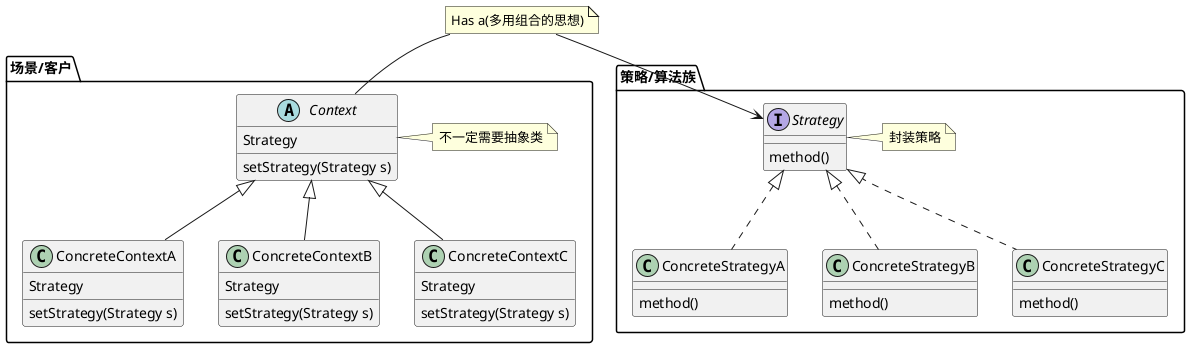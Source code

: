 @startuml

' 定义Context
package 场景/客户{
abstract class Context{
    Strategy
    setStrategy(Strategy s)
}

note right of Context: 不一定需要抽象类

class ConcreteContextA{
    Strategy
   setStrategy(Strategy s)
}

class ConcreteContextB{
    Strategy
   setStrategy(Strategy s)
}

class ConcreteContextC{
    Strategy
   setStrategy(Strategy s)
}

Context <|-- ConcreteContextA
Context <|-- ConcreteContextB
Context <|-- ConcreteContextC
}


package 策略/算法族{
'定义策略，算法族
interface Strategy{
    method()
}
note right: 封装策略

class ConcreteStrategyA{
    method()
}

class ConcreteStrategyB{
    method()
}

class ConcreteStrategyC{
    method()
}

Strategy <|.. ConcreteStrategyA
Strategy <|.. ConcreteStrategyB
Strategy <|.. ConcreteStrategyC
}


'组合
note "Has a(多用组合的思想)" as N1
N1-->Strategy
N1--Context




@enduml